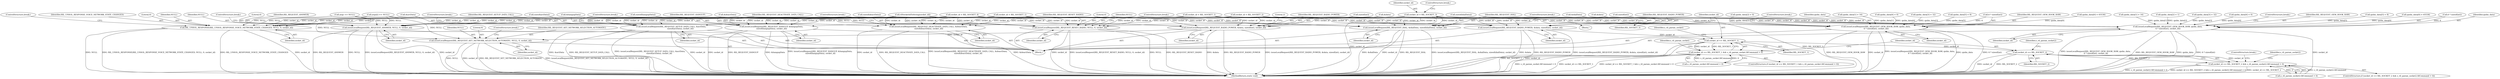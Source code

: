 digraph "0_Android_cd5f15f588a5d27e99ba12f057245bfe507f8c42@API" {
"1000351" [label="(Call,socket_id = RIL_SOCKET_3)"];
"1000374" [label="(Call,issueLocalRequest(RIL_REQUEST_RESET_RADIO, NULL, 0, socket_id))"];
"1000386" [label="(Call,issueLocalRequest(RIL_REQUEST_RADIO_POWER, &data, sizeof(int), socket_id))"];
"1000395" [label="(Call,socket_id == RIL_SOCKET_1)"];
"1000394" [label="(Call,socket_id == RIL_SOCKET_1 && s_ril_param_socket.fdCommand > 0)"];
"1000417" [label="(Call,socket_id == RIL_SOCKET_2)"];
"1000416" [label="(Call,socket_id == RIL_SOCKET_2 && s_ril_param_socket2.fdCommand > 0)"];
"1000440" [label="(Call,RIL_UNSOL_RESPONSE(RIL_UNSOL_RESPONSE_VOICE_NETWORK_STATE_CHANGED, NULL, 0, socket_id))"];
"1000479" [label="(Call,issueLocalRequest(RIL_REQUEST_OEM_HOOK_RAW, qxdm_data,\n 6 * sizeof(int), socket_id))"];
"1000521" [label="(Call,issueLocalRequest(RIL_REQUEST_OEM_HOOK_RAW, qxdm_data,\n 6 * sizeof(int), socket_id))"];
"1000536" [label="(Call,issueLocalRequest(RIL_REQUEST_RADIO_POWER, &data, sizeof(int), socket_id))"];
"1000545" [label="(Call,issueLocalRequest(RIL_REQUEST_SET_NETWORK_SELECTION_AUTOMATIC, NULL, 0, socket_id))"];
"1000564" [label="(Call,issueLocalRequest(RIL_REQUEST_SETUP_DATA_CALL, &actData,\n                              sizeof(actData), socket_id))"];
"1000575" [label="(Call,issueLocalRequest(RIL_REQUEST_DEACTIVATE_DATA_CALL, &deactData,\n sizeof(deactData), socket_id))"];
"1000598" [label="(Call,issueLocalRequest(RIL_REQUEST_DIAL, &dialData, sizeof(dialData), socket_id))"];
"1000609" [label="(Call,issueLocalRequest(RIL_REQUEST_ANSWER, NULL, 0, socket_id))"];
"1000618" [label="(Call,issueLocalRequest(RIL_REQUEST_HANGUP, &hangupData,\n sizeof(hangupData), socket_id))"];
"1000339" [label="(Block,)"];
"1000568" [label="(Call,sizeof(actData))"];
"1000546" [label="(Identifier,RIL_REQUEST_SET_NETWORK_SELECTION_AUTOMATIC)"];
"1000387" [label="(Identifier,RIL_REQUEST_RADIO_POWER)"];
"1000346" [label="(Call,socket_id = RIL_SOCKET_2)"];
"1000361" [label="(Call,socket_id = RIL_SOCKET_1)"];
"1000506" [label="(Call,qxdm_data[3] = 32)"];
"1000406" [label="(Identifier,s_ril_param_socket)"];
"1000436" [label="(ControlStructure,break;)"];
"1000620" [label="(Call,&hangupData)"];
"1000386" [label="(Call,issueLocalRequest(RIL_REQUEST_RADIO_POWER, &data, sizeof(int), socket_id))"];
"1000415" [label="(ControlStructure,if (socket_id == RIL_SOCKET_2 && s_ril_param_socket2.fdCommand > 0))"];
"1000353" [label="(Identifier,RIL_SOCKET_3)"];
"1000549" [label="(Identifier,socket_id)"];
"1000444" [label="(Identifier,socket_id)"];
"1000443" [label="(Literal,0)"];
"1000352" [label="(Identifier,socket_id)"];
"1000511" [label="(Call,qxdm_data[4] = 0)"];
"1000570" [label="(Identifier,socket_id)"];
"1000576" [label="(Identifier,RIL_REQUEST_DEACTIVATE_DATA_CALL)"];
"1000341" [label="(Call,socket_id = RIL_SOCKET_1)"];
"1000625" [label="(ControlStructure,break;)"];
"1000566" [label="(Call,&actData)"];
"1000271" [label="(Call,args[i] == NULL)"];
"1000602" [label="(Call,sizeof(dialData))"];
"1000442" [label="(Identifier,NULL)"];
"1000582" [label="(ControlStructure,break;)"];
"1000392" [label="(Identifier,socket_id)"];
"1000418" [label="(Identifier,socket_id)"];
"1000397" [label="(Identifier,RIL_SOCKET_1)"];
"1000464" [label="(Call,qxdm_data[3] = 32)"];
"1000416" [label="(Call,socket_id == RIL_SOCKET_2 && s_ril_param_socket2.fdCommand > 0)"];
"1000400" [label="(Identifier,s_ril_param_socket)"];
"1000516" [label="(Call,qxdm_data[5] = 8)"];
"1000571" [label="(ControlStructure,break;)"];
"1000440" [label="(Call,RIL_UNSOL_RESPONSE(RIL_UNSOL_RESPONSE_VOICE_NETWORK_STATE_CHANGED, NULL, 0, socket_id))"];
"1000200" [label="(Call,args == NULL)"];
"1000388" [label="(Call,&data)"];
"1000522" [label="(Identifier,RIL_REQUEST_OEM_HOOK_RAW)"];
"1000614" [label="(ControlStructure,break;)"];
"1000379" [label="(ControlStructure,break;)"];
"1000491" [label="(Call,qxdm_data[0] = 65536)"];
"1000143" [label="(Call,rilSocketIdToString(socket_id))"];
"1000579" [label="(Call,sizeof(deactData))"];
"1000598" [label="(Call,issueLocalRequest(RIL_REQUEST_DIAL, &dialData, sizeof(dialData), socket_id))"];
"1000536" [label="(Call,issueLocalRequest(RIL_REQUEST_RADIO_POWER, &data, sizeof(int), socket_id))"];
"1000547" [label="(Identifier,NULL)"];
"1000375" [label="(Identifier,RIL_REQUEST_RESET_RADIO)"];
"1000624" [label="(Identifier,socket_id)"];
"1000390" [label="(Call,sizeof(int))"];
"1000396" [label="(Identifier,socket_id)"];
"1000351" [label="(Call,socket_id = RIL_SOCKET_3)"];
"1000393" [label="(ControlStructure,if (socket_id == RIL_SOCKET_1 && s_ril_param_socket.fdCommand > 0))"];
"1000469" [label="(Call,qxdm_data[4] = 0)"];
"1000612" [label="(Literal,0)"];
"1000545" [label="(Call,issueLocalRequest(RIL_REQUEST_SET_NETWORK_SELECTION_AUTOMATIC, NULL, 0, socket_id))"];
"1000613" [label="(Identifier,socket_id)"];
"1000622" [label="(Call,sizeof(hangupData))"];
"1000487" [label="(ControlStructure,break;)"];
"1000479" [label="(Call,issueLocalRequest(RIL_REQUEST_OEM_HOOK_RAW, qxdm_data,\n 6 * sizeof(int), socket_id))"];
"1000599" [label="(Identifier,RIL_REQUEST_DIAL)"];
"1000501" [label="(Call,qxdm_data[2] = 0)"];
"1000445" [label="(ControlStructure,break;)"];
"1000480" [label="(Identifier,RIL_REQUEST_OEM_HOOK_RAW)"];
"1000577" [label="(Call,&deactData)"];
"1000394" [label="(Call,socket_id == RIL_SOCKET_1 && s_ril_param_socket.fdCommand > 0)"];
"1000474" [label="(Call,qxdm_data[5] = 8)"];
"1000377" [label="(Literal,0)"];
"1000600" [label="(Call,&dialData)"];
"1000419" [label="(Identifier,RIL_SOCKET_2)"];
"1000604" [label="(Identifier,socket_id)"];
"1000548" [label="(Literal,0)"];
"1000544" [label="(Literal,2)"];
"1000610" [label="(Identifier,RIL_REQUEST_ANSWER)"];
"1000441" [label="(Identifier,RIL_UNSOL_RESPONSE_VOICE_NETWORK_STATE_CHANGED)"];
"1000449" [label="(Call,qxdm_data[0] = 65536)"];
"1000537" [label="(Identifier,RIL_REQUEST_RADIO_POWER)"];
"1000540" [label="(Call,sizeof(int))"];
"1000609" [label="(Call,issueLocalRequest(RIL_REQUEST_ANSWER, NULL, 0, socket_id))"];
"1000529" [label="(ControlStructure,break;)"];
"1000564" [label="(Call,issueLocalRequest(RIL_REQUEST_SETUP_DATA_CALL, &actData,\n                              sizeof(actData), socket_id))"];
"1000619" [label="(Identifier,RIL_REQUEST_HANGUP)"];
"1000378" [label="(Identifier,socket_id)"];
"1000428" [label="(Identifier,s_ril_param_socket2)"];
"1000482" [label="(Call,6 * sizeof(int))"];
"1000538" [label="(Call,&data)"];
"1000523" [label="(Identifier,qxdm_data)"];
"1000611" [label="(Identifier,NULL)"];
"1000376" [label="(Identifier,NULL)"];
"1000481" [label="(Identifier,qxdm_data)"];
"1000605" [label="(ControlStructure,break;)"];
"1000422" [label="(Identifier,s_ril_param_socket2)"];
"1000398" [label="(Call,s_ril_param_socket.fdCommand > 0)"];
"1000565" [label="(Identifier,RIL_REQUEST_SETUP_DATA_CALL)"];
"1000354" [label="(ControlStructure,break;)"];
"1000417" [label="(Call,socket_id == RIL_SOCKET_2)"];
"1000370" [label="(Block,)"];
"1000454" [label="(Call,qxdm_data[1] = 16)"];
"1000575" [label="(Call,issueLocalRequest(RIL_REQUEST_DEACTIVATE_DATA_CALL, &deactData,\n sizeof(deactData), socket_id))"];
"1000542" [label="(Identifier,socket_id)"];
"1000635" [label="(MethodReturn,static void)"];
"1000459" [label="(Call,qxdm_data[2] = 1)"];
"1000496" [label="(Call,qxdm_data[1] = 16)"];
"1000521" [label="(Call,issueLocalRequest(RIL_REQUEST_OEM_HOOK_RAW, qxdm_data,\n 6 * sizeof(int), socket_id))"];
"1000550" [label="(ControlStructure,break;)"];
"1000486" [label="(Identifier,socket_id)"];
"1000420" [label="(Call,s_ril_param_socket2.fdCommand > 0)"];
"1000524" [label="(Call,6 * sizeof(int))"];
"1000581" [label="(Identifier,socket_id)"];
"1000618" [label="(Call,issueLocalRequest(RIL_REQUEST_HANGUP, &hangupData,\n sizeof(hangupData), socket_id))"];
"1000528" [label="(Identifier,socket_id)"];
"1000356" [label="(Call,socket_id = RIL_SOCKET_4)"];
"1000374" [label="(Call,issueLocalRequest(RIL_REQUEST_RESET_RADIO, NULL, 0, socket_id))"];
"1000395" [label="(Call,socket_id == RIL_SOCKET_1)"];
"1000351" -> "1000339"  [label="AST: "];
"1000351" -> "1000353"  [label="CFG: "];
"1000352" -> "1000351"  [label="AST: "];
"1000353" -> "1000351"  [label="AST: "];
"1000354" -> "1000351"  [label="CFG: "];
"1000351" -> "1000635"  [label="DDG: RIL_SOCKET_3"];
"1000351" -> "1000635"  [label="DDG: socket_id"];
"1000351" -> "1000374"  [label="DDG: socket_id"];
"1000351" -> "1000386"  [label="DDG: socket_id"];
"1000351" -> "1000440"  [label="DDG: socket_id"];
"1000351" -> "1000479"  [label="DDG: socket_id"];
"1000351" -> "1000521"  [label="DDG: socket_id"];
"1000351" -> "1000536"  [label="DDG: socket_id"];
"1000351" -> "1000564"  [label="DDG: socket_id"];
"1000351" -> "1000575"  [label="DDG: socket_id"];
"1000351" -> "1000598"  [label="DDG: socket_id"];
"1000351" -> "1000609"  [label="DDG: socket_id"];
"1000351" -> "1000618"  [label="DDG: socket_id"];
"1000374" -> "1000370"  [label="AST: "];
"1000374" -> "1000378"  [label="CFG: "];
"1000375" -> "1000374"  [label="AST: "];
"1000376" -> "1000374"  [label="AST: "];
"1000377" -> "1000374"  [label="AST: "];
"1000378" -> "1000374"  [label="AST: "];
"1000379" -> "1000374"  [label="CFG: "];
"1000374" -> "1000635"  [label="DDG: NULL"];
"1000374" -> "1000635"  [label="DDG: RIL_REQUEST_RESET_RADIO"];
"1000374" -> "1000635"  [label="DDG: socket_id"];
"1000374" -> "1000635"  [label="DDG: issueLocalRequest(RIL_REQUEST_RESET_RADIO, NULL, 0, socket_id)"];
"1000271" -> "1000374"  [label="DDG: NULL"];
"1000200" -> "1000374"  [label="DDG: NULL"];
"1000356" -> "1000374"  [label="DDG: socket_id"];
"1000143" -> "1000374"  [label="DDG: socket_id"];
"1000346" -> "1000374"  [label="DDG: socket_id"];
"1000341" -> "1000374"  [label="DDG: socket_id"];
"1000361" -> "1000374"  [label="DDG: socket_id"];
"1000386" -> "1000370"  [label="AST: "];
"1000386" -> "1000392"  [label="CFG: "];
"1000387" -> "1000386"  [label="AST: "];
"1000388" -> "1000386"  [label="AST: "];
"1000390" -> "1000386"  [label="AST: "];
"1000392" -> "1000386"  [label="AST: "];
"1000396" -> "1000386"  [label="CFG: "];
"1000386" -> "1000635"  [label="DDG: &data"];
"1000386" -> "1000635"  [label="DDG: RIL_REQUEST_RADIO_POWER"];
"1000386" -> "1000635"  [label="DDG: issueLocalRequest(RIL_REQUEST_RADIO_POWER, &data, sizeof(int), socket_id)"];
"1000356" -> "1000386"  [label="DDG: socket_id"];
"1000143" -> "1000386"  [label="DDG: socket_id"];
"1000346" -> "1000386"  [label="DDG: socket_id"];
"1000341" -> "1000386"  [label="DDG: socket_id"];
"1000361" -> "1000386"  [label="DDG: socket_id"];
"1000386" -> "1000395"  [label="DDG: socket_id"];
"1000395" -> "1000394"  [label="AST: "];
"1000395" -> "1000397"  [label="CFG: "];
"1000396" -> "1000395"  [label="AST: "];
"1000397" -> "1000395"  [label="AST: "];
"1000400" -> "1000395"  [label="CFG: "];
"1000394" -> "1000395"  [label="CFG: "];
"1000395" -> "1000635"  [label="DDG: socket_id"];
"1000395" -> "1000635"  [label="DDG: RIL_SOCKET_1"];
"1000395" -> "1000394"  [label="DDG: socket_id"];
"1000395" -> "1000394"  [label="DDG: RIL_SOCKET_1"];
"1000395" -> "1000417"  [label="DDG: socket_id"];
"1000394" -> "1000393"  [label="AST: "];
"1000394" -> "1000398"  [label="CFG: "];
"1000398" -> "1000394"  [label="AST: "];
"1000406" -> "1000394"  [label="CFG: "];
"1000418" -> "1000394"  [label="CFG: "];
"1000394" -> "1000635"  [label="DDG: socket_id == RIL_SOCKET_1 && s_ril_param_socket.fdCommand > 0"];
"1000394" -> "1000635"  [label="DDG: s_ril_param_socket.fdCommand > 0"];
"1000394" -> "1000635"  [label="DDG: socket_id == RIL_SOCKET_1"];
"1000398" -> "1000394"  [label="DDG: s_ril_param_socket.fdCommand"];
"1000398" -> "1000394"  [label="DDG: 0"];
"1000417" -> "1000416"  [label="AST: "];
"1000417" -> "1000419"  [label="CFG: "];
"1000418" -> "1000417"  [label="AST: "];
"1000419" -> "1000417"  [label="AST: "];
"1000422" -> "1000417"  [label="CFG: "];
"1000416" -> "1000417"  [label="CFG: "];
"1000417" -> "1000635"  [label="DDG: socket_id"];
"1000417" -> "1000635"  [label="DDG: RIL_SOCKET_2"];
"1000417" -> "1000416"  [label="DDG: socket_id"];
"1000417" -> "1000416"  [label="DDG: RIL_SOCKET_2"];
"1000416" -> "1000415"  [label="AST: "];
"1000416" -> "1000420"  [label="CFG: "];
"1000420" -> "1000416"  [label="AST: "];
"1000428" -> "1000416"  [label="CFG: "];
"1000436" -> "1000416"  [label="CFG: "];
"1000416" -> "1000635"  [label="DDG: s_ril_param_socket2.fdCommand > 0"];
"1000416" -> "1000635"  [label="DDG: socket_id == RIL_SOCKET_2 && s_ril_param_socket2.fdCommand > 0"];
"1000416" -> "1000635"  [label="DDG: socket_id == RIL_SOCKET_2"];
"1000420" -> "1000416"  [label="DDG: s_ril_param_socket2.fdCommand"];
"1000420" -> "1000416"  [label="DDG: 0"];
"1000440" -> "1000370"  [label="AST: "];
"1000440" -> "1000444"  [label="CFG: "];
"1000441" -> "1000440"  [label="AST: "];
"1000442" -> "1000440"  [label="AST: "];
"1000443" -> "1000440"  [label="AST: "];
"1000444" -> "1000440"  [label="AST: "];
"1000445" -> "1000440"  [label="CFG: "];
"1000440" -> "1000635"  [label="DDG: NULL"];
"1000440" -> "1000635"  [label="DDG: RIL_UNSOL_RESPONSE(RIL_UNSOL_RESPONSE_VOICE_NETWORK_STATE_CHANGED, NULL, 0, socket_id)"];
"1000440" -> "1000635"  [label="DDG: RIL_UNSOL_RESPONSE_VOICE_NETWORK_STATE_CHANGED"];
"1000440" -> "1000635"  [label="DDG: socket_id"];
"1000271" -> "1000440"  [label="DDG: NULL"];
"1000200" -> "1000440"  [label="DDG: NULL"];
"1000356" -> "1000440"  [label="DDG: socket_id"];
"1000143" -> "1000440"  [label="DDG: socket_id"];
"1000346" -> "1000440"  [label="DDG: socket_id"];
"1000341" -> "1000440"  [label="DDG: socket_id"];
"1000361" -> "1000440"  [label="DDG: socket_id"];
"1000479" -> "1000370"  [label="AST: "];
"1000479" -> "1000486"  [label="CFG: "];
"1000480" -> "1000479"  [label="AST: "];
"1000481" -> "1000479"  [label="AST: "];
"1000482" -> "1000479"  [label="AST: "];
"1000486" -> "1000479"  [label="AST: "];
"1000487" -> "1000479"  [label="CFG: "];
"1000479" -> "1000635"  [label="DDG: socket_id"];
"1000479" -> "1000635"  [label="DDG: issueLocalRequest(RIL_REQUEST_OEM_HOOK_RAW, qxdm_data,\n 6 * sizeof(int), socket_id)"];
"1000479" -> "1000635"  [label="DDG: RIL_REQUEST_OEM_HOOK_RAW"];
"1000479" -> "1000635"  [label="DDG: qxdm_data"];
"1000479" -> "1000635"  [label="DDG: 6 * sizeof(int)"];
"1000454" -> "1000479"  [label="DDG: qxdm_data[1]"];
"1000459" -> "1000479"  [label="DDG: qxdm_data[2]"];
"1000464" -> "1000479"  [label="DDG: qxdm_data[3]"];
"1000449" -> "1000479"  [label="DDG: qxdm_data[0]"];
"1000474" -> "1000479"  [label="DDG: qxdm_data[5]"];
"1000469" -> "1000479"  [label="DDG: qxdm_data[4]"];
"1000482" -> "1000479"  [label="DDG: 6"];
"1000356" -> "1000479"  [label="DDG: socket_id"];
"1000143" -> "1000479"  [label="DDG: socket_id"];
"1000346" -> "1000479"  [label="DDG: socket_id"];
"1000341" -> "1000479"  [label="DDG: socket_id"];
"1000361" -> "1000479"  [label="DDG: socket_id"];
"1000521" -> "1000370"  [label="AST: "];
"1000521" -> "1000528"  [label="CFG: "];
"1000522" -> "1000521"  [label="AST: "];
"1000523" -> "1000521"  [label="AST: "];
"1000524" -> "1000521"  [label="AST: "];
"1000528" -> "1000521"  [label="AST: "];
"1000529" -> "1000521"  [label="CFG: "];
"1000521" -> "1000635"  [label="DDG: 6 * sizeof(int)"];
"1000521" -> "1000635"  [label="DDG: RIL_REQUEST_OEM_HOOK_RAW"];
"1000521" -> "1000635"  [label="DDG: socket_id"];
"1000521" -> "1000635"  [label="DDG: issueLocalRequest(RIL_REQUEST_OEM_HOOK_RAW, qxdm_data,\n 6 * sizeof(int), socket_id)"];
"1000521" -> "1000635"  [label="DDG: qxdm_data"];
"1000506" -> "1000521"  [label="DDG: qxdm_data[3]"];
"1000496" -> "1000521"  [label="DDG: qxdm_data[1]"];
"1000501" -> "1000521"  [label="DDG: qxdm_data[2]"];
"1000511" -> "1000521"  [label="DDG: qxdm_data[4]"];
"1000491" -> "1000521"  [label="DDG: qxdm_data[0]"];
"1000516" -> "1000521"  [label="DDG: qxdm_data[5]"];
"1000524" -> "1000521"  [label="DDG: 6"];
"1000356" -> "1000521"  [label="DDG: socket_id"];
"1000143" -> "1000521"  [label="DDG: socket_id"];
"1000346" -> "1000521"  [label="DDG: socket_id"];
"1000341" -> "1000521"  [label="DDG: socket_id"];
"1000361" -> "1000521"  [label="DDG: socket_id"];
"1000536" -> "1000370"  [label="AST: "];
"1000536" -> "1000542"  [label="CFG: "];
"1000537" -> "1000536"  [label="AST: "];
"1000538" -> "1000536"  [label="AST: "];
"1000540" -> "1000536"  [label="AST: "];
"1000542" -> "1000536"  [label="AST: "];
"1000544" -> "1000536"  [label="CFG: "];
"1000536" -> "1000635"  [label="DDG: issueLocalRequest(RIL_REQUEST_RADIO_POWER, &data, sizeof(int), socket_id)"];
"1000536" -> "1000635"  [label="DDG: &data"];
"1000536" -> "1000635"  [label="DDG: RIL_REQUEST_RADIO_POWER"];
"1000356" -> "1000536"  [label="DDG: socket_id"];
"1000143" -> "1000536"  [label="DDG: socket_id"];
"1000346" -> "1000536"  [label="DDG: socket_id"];
"1000341" -> "1000536"  [label="DDG: socket_id"];
"1000361" -> "1000536"  [label="DDG: socket_id"];
"1000536" -> "1000545"  [label="DDG: socket_id"];
"1000545" -> "1000370"  [label="AST: "];
"1000545" -> "1000549"  [label="CFG: "];
"1000546" -> "1000545"  [label="AST: "];
"1000547" -> "1000545"  [label="AST: "];
"1000548" -> "1000545"  [label="AST: "];
"1000549" -> "1000545"  [label="AST: "];
"1000550" -> "1000545"  [label="CFG: "];
"1000545" -> "1000635"  [label="DDG: RIL_REQUEST_SET_NETWORK_SELECTION_AUTOMATIC"];
"1000545" -> "1000635"  [label="DDG: issueLocalRequest(RIL_REQUEST_SET_NETWORK_SELECTION_AUTOMATIC, NULL, 0, socket_id)"];
"1000545" -> "1000635"  [label="DDG: NULL"];
"1000545" -> "1000635"  [label="DDG: socket_id"];
"1000271" -> "1000545"  [label="DDG: NULL"];
"1000200" -> "1000545"  [label="DDG: NULL"];
"1000564" -> "1000370"  [label="AST: "];
"1000564" -> "1000570"  [label="CFG: "];
"1000565" -> "1000564"  [label="AST: "];
"1000566" -> "1000564"  [label="AST: "];
"1000568" -> "1000564"  [label="AST: "];
"1000570" -> "1000564"  [label="AST: "];
"1000571" -> "1000564"  [label="CFG: "];
"1000564" -> "1000635"  [label="DDG: &actData"];
"1000564" -> "1000635"  [label="DDG: RIL_REQUEST_SETUP_DATA_CALL"];
"1000564" -> "1000635"  [label="DDG: issueLocalRequest(RIL_REQUEST_SETUP_DATA_CALL, &actData,\n                              sizeof(actData), socket_id)"];
"1000564" -> "1000635"  [label="DDG: socket_id"];
"1000356" -> "1000564"  [label="DDG: socket_id"];
"1000143" -> "1000564"  [label="DDG: socket_id"];
"1000346" -> "1000564"  [label="DDG: socket_id"];
"1000341" -> "1000564"  [label="DDG: socket_id"];
"1000361" -> "1000564"  [label="DDG: socket_id"];
"1000575" -> "1000370"  [label="AST: "];
"1000575" -> "1000581"  [label="CFG: "];
"1000576" -> "1000575"  [label="AST: "];
"1000577" -> "1000575"  [label="AST: "];
"1000579" -> "1000575"  [label="AST: "];
"1000581" -> "1000575"  [label="AST: "];
"1000582" -> "1000575"  [label="CFG: "];
"1000575" -> "1000635"  [label="DDG: issueLocalRequest(RIL_REQUEST_DEACTIVATE_DATA_CALL, &deactData,\n sizeof(deactData), socket_id)"];
"1000575" -> "1000635"  [label="DDG: &deactData"];
"1000575" -> "1000635"  [label="DDG: socket_id"];
"1000575" -> "1000635"  [label="DDG: RIL_REQUEST_DEACTIVATE_DATA_CALL"];
"1000356" -> "1000575"  [label="DDG: socket_id"];
"1000143" -> "1000575"  [label="DDG: socket_id"];
"1000346" -> "1000575"  [label="DDG: socket_id"];
"1000341" -> "1000575"  [label="DDG: socket_id"];
"1000361" -> "1000575"  [label="DDG: socket_id"];
"1000598" -> "1000370"  [label="AST: "];
"1000598" -> "1000604"  [label="CFG: "];
"1000599" -> "1000598"  [label="AST: "];
"1000600" -> "1000598"  [label="AST: "];
"1000602" -> "1000598"  [label="AST: "];
"1000604" -> "1000598"  [label="AST: "];
"1000605" -> "1000598"  [label="CFG: "];
"1000598" -> "1000635"  [label="DDG: RIL_REQUEST_DIAL"];
"1000598" -> "1000635"  [label="DDG: issueLocalRequest(RIL_REQUEST_DIAL, &dialData, sizeof(dialData), socket_id)"];
"1000598" -> "1000635"  [label="DDG: &dialData"];
"1000598" -> "1000635"  [label="DDG: socket_id"];
"1000356" -> "1000598"  [label="DDG: socket_id"];
"1000143" -> "1000598"  [label="DDG: socket_id"];
"1000346" -> "1000598"  [label="DDG: socket_id"];
"1000341" -> "1000598"  [label="DDG: socket_id"];
"1000361" -> "1000598"  [label="DDG: socket_id"];
"1000609" -> "1000370"  [label="AST: "];
"1000609" -> "1000613"  [label="CFG: "];
"1000610" -> "1000609"  [label="AST: "];
"1000611" -> "1000609"  [label="AST: "];
"1000612" -> "1000609"  [label="AST: "];
"1000613" -> "1000609"  [label="AST: "];
"1000614" -> "1000609"  [label="CFG: "];
"1000609" -> "1000635"  [label="DDG: socket_id"];
"1000609" -> "1000635"  [label="DDG: RIL_REQUEST_ANSWER"];
"1000609" -> "1000635"  [label="DDG: NULL"];
"1000609" -> "1000635"  [label="DDG: issueLocalRequest(RIL_REQUEST_ANSWER, NULL, 0, socket_id)"];
"1000271" -> "1000609"  [label="DDG: NULL"];
"1000200" -> "1000609"  [label="DDG: NULL"];
"1000356" -> "1000609"  [label="DDG: socket_id"];
"1000143" -> "1000609"  [label="DDG: socket_id"];
"1000346" -> "1000609"  [label="DDG: socket_id"];
"1000341" -> "1000609"  [label="DDG: socket_id"];
"1000361" -> "1000609"  [label="DDG: socket_id"];
"1000618" -> "1000370"  [label="AST: "];
"1000618" -> "1000624"  [label="CFG: "];
"1000619" -> "1000618"  [label="AST: "];
"1000620" -> "1000618"  [label="AST: "];
"1000622" -> "1000618"  [label="AST: "];
"1000624" -> "1000618"  [label="AST: "];
"1000625" -> "1000618"  [label="CFG: "];
"1000618" -> "1000635"  [label="DDG: issueLocalRequest(RIL_REQUEST_HANGUP, &hangupData,\n sizeof(hangupData), socket_id)"];
"1000618" -> "1000635"  [label="DDG: socket_id"];
"1000618" -> "1000635"  [label="DDG: RIL_REQUEST_HANGUP"];
"1000618" -> "1000635"  [label="DDG: &hangupData"];
"1000356" -> "1000618"  [label="DDG: socket_id"];
"1000143" -> "1000618"  [label="DDG: socket_id"];
"1000346" -> "1000618"  [label="DDG: socket_id"];
"1000341" -> "1000618"  [label="DDG: socket_id"];
"1000361" -> "1000618"  [label="DDG: socket_id"];
}
